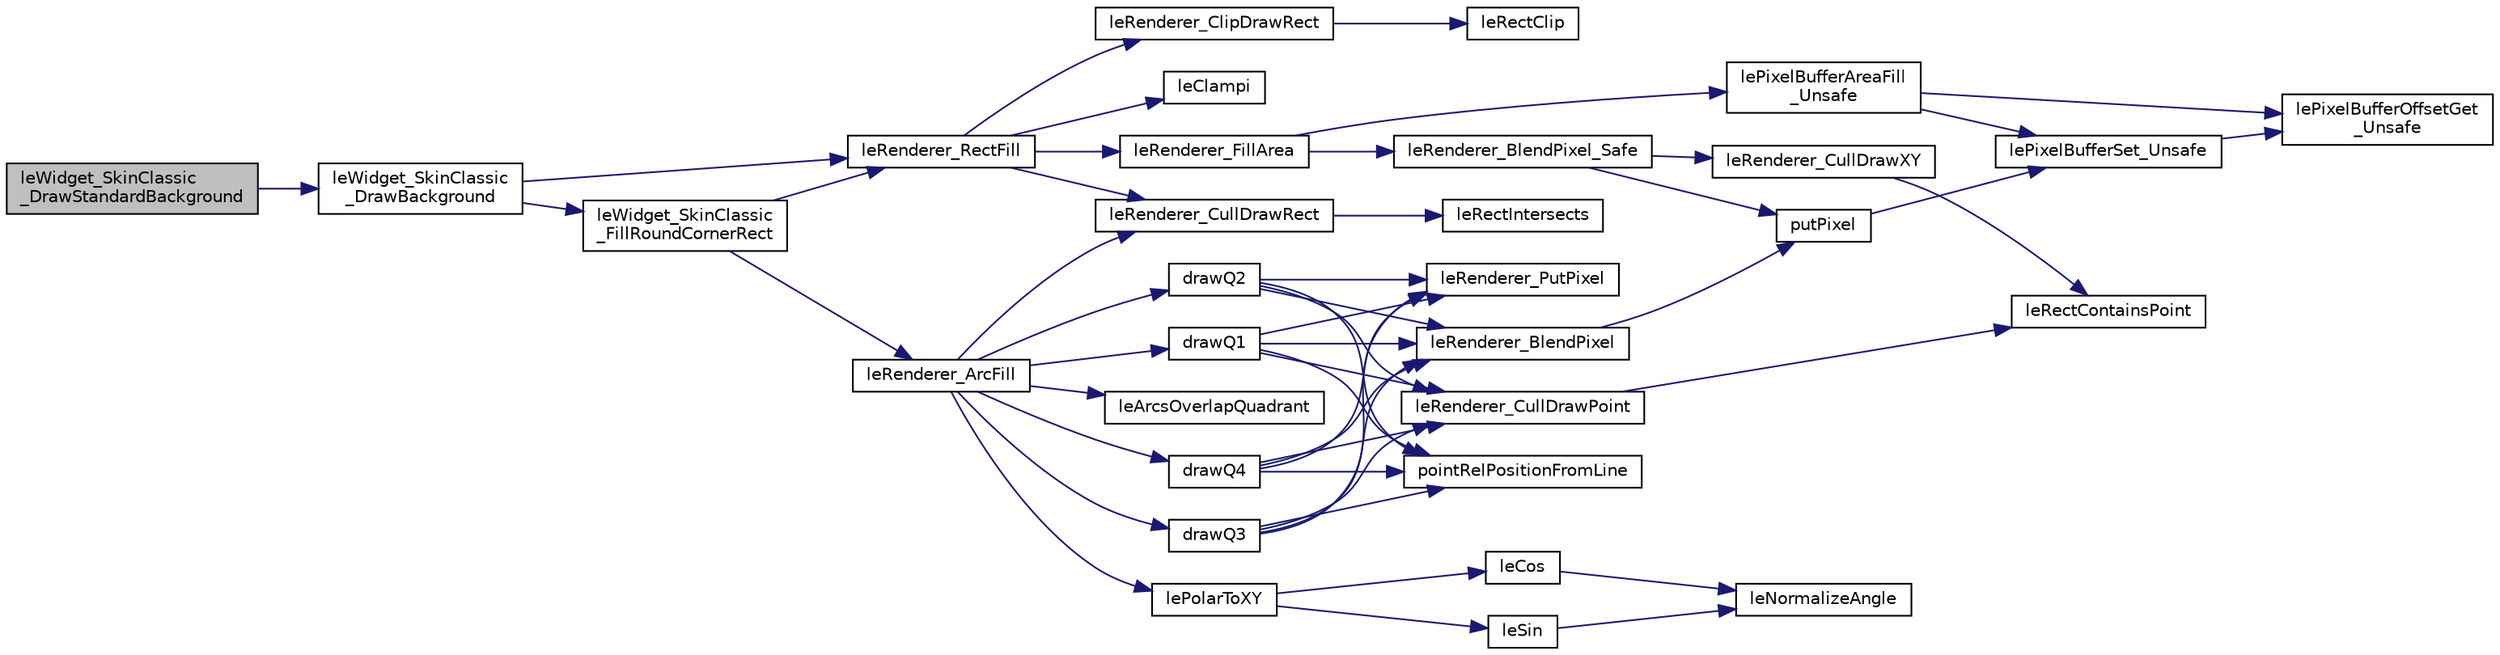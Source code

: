 digraph "leWidget_SkinClassic_DrawStandardBackground"
{
 // LATEX_PDF_SIZE
  edge [fontname="Helvetica",fontsize="10",labelfontname="Helvetica",labelfontsize="10"];
  node [fontname="Helvetica",fontsize="10",shape=record];
  rankdir="LR";
  Node1 [label="leWidget_SkinClassic\l_DrawStandardBackground",height=0.2,width=0.4,color="black", fillcolor="grey75", style="filled", fontcolor="black",tooltip=" "];
  Node1 -> Node2 [color="midnightblue",fontsize="10",style="solid",fontname="Helvetica"];
  Node2 [label="leWidget_SkinClassic\l_DrawBackground",height=0.2,width=0.4,color="black", fillcolor="white", style="filled",URL="$legato__widget__skin__classic__common_8c.html#a02b75675ee7d91bb92232c4d55383dda",tooltip=" "];
  Node2 -> Node3 [color="midnightblue",fontsize="10",style="solid",fontname="Helvetica"];
  Node3 [label="leRenderer_RectFill",height=0.2,width=0.4,color="black", fillcolor="white", style="filled",URL="$legato__draw__rect_8c.html#a432790e69305862f9c948d76b97c1972",tooltip=" "];
  Node3 -> Node4 [color="midnightblue",fontsize="10",style="solid",fontname="Helvetica"];
  Node4 [label="leClampi",height=0.2,width=0.4,color="black", fillcolor="white", style="filled",URL="$legato__math_8c.html#affae9f4108ffcaa4874007c797638977",tooltip=" "];
  Node3 -> Node5 [color="midnightblue",fontsize="10",style="solid",fontname="Helvetica"];
  Node5 [label="leRenderer_ClipDrawRect",height=0.2,width=0.4,color="black", fillcolor="white", style="filled",URL="$legato__renderer_8c.html#ac36b73cb9733f69bd771a3cdf4131c8c",tooltip=" "];
  Node5 -> Node6 [color="midnightblue",fontsize="10",style="solid",fontname="Helvetica"];
  Node6 [label="leRectClip",height=0.2,width=0.4,color="black", fillcolor="white", style="filled",URL="$legato__rect_8c.html#ac19d2a378a0bed1eb149afa2c07256be",tooltip=" "];
  Node3 -> Node7 [color="midnightblue",fontsize="10",style="solid",fontname="Helvetica"];
  Node7 [label="leRenderer_CullDrawRect",height=0.2,width=0.4,color="black", fillcolor="white", style="filled",URL="$legato__renderer_8c.html#a44a51a15a56b9b06042807e28ccdbfa9",tooltip=" "];
  Node7 -> Node8 [color="midnightblue",fontsize="10",style="solid",fontname="Helvetica"];
  Node8 [label="leRectIntersects",height=0.2,width=0.4,color="black", fillcolor="white", style="filled",URL="$legato__rect_8c.html#a3ae2e8d6ed6a3a5af11b9273fb02195d",tooltip=" "];
  Node3 -> Node9 [color="midnightblue",fontsize="10",style="solid",fontname="Helvetica"];
  Node9 [label="leRenderer_FillArea",height=0.2,width=0.4,color="black", fillcolor="white", style="filled",URL="$legato__draw_8c.html#a6b3d5367444072139d9224ed3b9f6980",tooltip=" "];
  Node9 -> Node10 [color="midnightblue",fontsize="10",style="solid",fontname="Helvetica"];
  Node10 [label="lePixelBufferAreaFill\l_Unsafe",height=0.2,width=0.4,color="black", fillcolor="white", style="filled",URL="$legato__pixelbuffer_8c.html#aaff69dcee69706cd40f85e6010986036",tooltip=" "];
  Node10 -> Node11 [color="midnightblue",fontsize="10",style="solid",fontname="Helvetica"];
  Node11 [label="lePixelBufferOffsetGet\l_Unsafe",height=0.2,width=0.4,color="black", fillcolor="white", style="filled",URL="$legato__pixelbuffer_8c.html#a4755b271a3f8b3550828220a46ff39e8",tooltip=" "];
  Node10 -> Node12 [color="midnightblue",fontsize="10",style="solid",fontname="Helvetica"];
  Node12 [label="lePixelBufferSet_Unsafe",height=0.2,width=0.4,color="black", fillcolor="white", style="filled",URL="$legato__pixelbuffer_8c.html#a59ec7b62436ec8e72b5627c4ac04e4e5",tooltip=" "];
  Node12 -> Node11 [color="midnightblue",fontsize="10",style="solid",fontname="Helvetica"];
  Node9 -> Node13 [color="midnightblue",fontsize="10",style="solid",fontname="Helvetica"];
  Node13 [label="leRenderer_BlendPixel_Safe",height=0.2,width=0.4,color="black", fillcolor="white", style="filled",URL="$legato__draw_8c.html#ae746106ef1bbf1278848dd60d16a1c7c",tooltip=" "];
  Node13 -> Node14 [color="midnightblue",fontsize="10",style="solid",fontname="Helvetica"];
  Node14 [label="leRenderer_CullDrawXY",height=0.2,width=0.4,color="black", fillcolor="white", style="filled",URL="$legato__renderer_8c.html#a679ab77db1e6d03532119f499a65b2ca",tooltip=" "];
  Node14 -> Node15 [color="midnightblue",fontsize="10",style="solid",fontname="Helvetica"];
  Node15 [label="leRectContainsPoint",height=0.2,width=0.4,color="black", fillcolor="white", style="filled",URL="$legato__rect_8c.html#af3d4b3e3b867d2a34f75985366000b97",tooltip=" "];
  Node13 -> Node16 [color="midnightblue",fontsize="10",style="solid",fontname="Helvetica"];
  Node16 [label="putPixel",height=0.2,width=0.4,color="black", fillcolor="white", style="filled",URL="$legato__draw_8c.html#a44d112db78ddddd19c61056a816967f6",tooltip=" "];
  Node16 -> Node12 [color="midnightblue",fontsize="10",style="solid",fontname="Helvetica"];
  Node2 -> Node17 [color="midnightblue",fontsize="10",style="solid",fontname="Helvetica"];
  Node17 [label="leWidget_SkinClassic\l_FillRoundCornerRect",height=0.2,width=0.4,color="black", fillcolor="white", style="filled",URL="$legato__widget__skin__classic__common_8c.html#a2a7caae9761a9b6158a080297569a082",tooltip=" "];
  Node17 -> Node18 [color="midnightblue",fontsize="10",style="solid",fontname="Helvetica"];
  Node18 [label="leRenderer_ArcFill",height=0.2,width=0.4,color="black", fillcolor="white", style="filled",URL="$legato__draw__arc_8c.html#a9f7699c12df52585cf6e5f29c8c97a88",tooltip=" "];
  Node18 -> Node19 [color="midnightblue",fontsize="10",style="solid",fontname="Helvetica"];
  Node19 [label="drawQ1",height=0.2,width=0.4,color="black", fillcolor="white", style="filled",URL="$legato__draw__arc_8c.html#a13a03606b8c2a26e466831af547c112d",tooltip=" "];
  Node19 -> Node20 [color="midnightblue",fontsize="10",style="solid",fontname="Helvetica"];
  Node20 [label="leRenderer_BlendPixel",height=0.2,width=0.4,color="black", fillcolor="white", style="filled",URL="$legato__draw_8c.html#af81f2f4cfe7f8a0412174677151a41b8",tooltip=" "];
  Node20 -> Node16 [color="midnightblue",fontsize="10",style="solid",fontname="Helvetica"];
  Node19 -> Node21 [color="midnightblue",fontsize="10",style="solid",fontname="Helvetica"];
  Node21 [label="leRenderer_CullDrawPoint",height=0.2,width=0.4,color="black", fillcolor="white", style="filled",URL="$legato__renderer_8c.html#af25140185a935b0973d55d49eb480fcd",tooltip=" "];
  Node21 -> Node15 [color="midnightblue",fontsize="10",style="solid",fontname="Helvetica"];
  Node19 -> Node22 [color="midnightblue",fontsize="10",style="solid",fontname="Helvetica"];
  Node22 [label="leRenderer_PutPixel",height=0.2,width=0.4,color="black", fillcolor="white", style="filled",URL="$legato__draw_8c.html#a5bd8b3cb9a506b9253c8f3dcf1b8df31",tooltip=" "];
  Node19 -> Node23 [color="midnightblue",fontsize="10",style="solid",fontname="Helvetica"];
  Node23 [label="pointRelPositionFromLine",height=0.2,width=0.4,color="black", fillcolor="white", style="filled",URL="$legato__draw__arc_8c.html#ac029e856ac5ffbb57baf3e8434386872",tooltip=" "];
  Node18 -> Node24 [color="midnightblue",fontsize="10",style="solid",fontname="Helvetica"];
  Node24 [label="drawQ2",height=0.2,width=0.4,color="black", fillcolor="white", style="filled",URL="$legato__draw__arc_8c.html#a20cedc9c498e6ae6ac5ef404fb58a31a",tooltip=" "];
  Node24 -> Node20 [color="midnightblue",fontsize="10",style="solid",fontname="Helvetica"];
  Node24 -> Node21 [color="midnightblue",fontsize="10",style="solid",fontname="Helvetica"];
  Node24 -> Node22 [color="midnightblue",fontsize="10",style="solid",fontname="Helvetica"];
  Node24 -> Node23 [color="midnightblue",fontsize="10",style="solid",fontname="Helvetica"];
  Node18 -> Node25 [color="midnightblue",fontsize="10",style="solid",fontname="Helvetica"];
  Node25 [label="drawQ3",height=0.2,width=0.4,color="black", fillcolor="white", style="filled",URL="$legato__draw__arc_8c.html#a221e5c1e099ed8e74886df9eacba0ca3",tooltip=" "];
  Node25 -> Node20 [color="midnightblue",fontsize="10",style="solid",fontname="Helvetica"];
  Node25 -> Node21 [color="midnightblue",fontsize="10",style="solid",fontname="Helvetica"];
  Node25 -> Node22 [color="midnightblue",fontsize="10",style="solid",fontname="Helvetica"];
  Node25 -> Node23 [color="midnightblue",fontsize="10",style="solid",fontname="Helvetica"];
  Node18 -> Node26 [color="midnightblue",fontsize="10",style="solid",fontname="Helvetica"];
  Node26 [label="drawQ4",height=0.2,width=0.4,color="black", fillcolor="white", style="filled",URL="$legato__draw__arc_8c.html#a7de24c7bbcc7db7c43d89fdd66f274f6",tooltip=" "];
  Node26 -> Node20 [color="midnightblue",fontsize="10",style="solid",fontname="Helvetica"];
  Node26 -> Node21 [color="midnightblue",fontsize="10",style="solid",fontname="Helvetica"];
  Node26 -> Node22 [color="midnightblue",fontsize="10",style="solid",fontname="Helvetica"];
  Node26 -> Node23 [color="midnightblue",fontsize="10",style="solid",fontname="Helvetica"];
  Node18 -> Node27 [color="midnightblue",fontsize="10",style="solid",fontname="Helvetica"];
  Node27 [label="leArcsOverlapQuadrant",height=0.2,width=0.4,color="black", fillcolor="white", style="filled",URL="$legato__math_8c.html#ac8fa4d3fdca450d73cb52d557e683c54",tooltip=" "];
  Node18 -> Node28 [color="midnightblue",fontsize="10",style="solid",fontname="Helvetica"];
  Node28 [label="lePolarToXY",height=0.2,width=0.4,color="black", fillcolor="white", style="filled",URL="$legato__math_8c.html#a1c17d8c4a68495b34232e3d0c006c980",tooltip=" "];
  Node28 -> Node29 [color="midnightblue",fontsize="10",style="solid",fontname="Helvetica"];
  Node29 [label="leCos",height=0.2,width=0.4,color="black", fillcolor="white", style="filled",URL="$legato__math_8c.html#a185107bf2b3ccd75aa0255f392ac8bd6",tooltip=" "];
  Node29 -> Node30 [color="midnightblue",fontsize="10",style="solid",fontname="Helvetica"];
  Node30 [label="leNormalizeAngle",height=0.2,width=0.4,color="black", fillcolor="white", style="filled",URL="$legato__math_8c.html#a1c7998e4045fa9bac4f1255392835314",tooltip=" "];
  Node28 -> Node31 [color="midnightblue",fontsize="10",style="solid",fontname="Helvetica"];
  Node31 [label="leSin",height=0.2,width=0.4,color="black", fillcolor="white", style="filled",URL="$legato__math_8c.html#aeada039714dd8ec67eb162207c0219f1",tooltip=" "];
  Node31 -> Node30 [color="midnightblue",fontsize="10",style="solid",fontname="Helvetica"];
  Node18 -> Node7 [color="midnightblue",fontsize="10",style="solid",fontname="Helvetica"];
  Node17 -> Node3 [color="midnightblue",fontsize="10",style="solid",fontname="Helvetica"];
}
